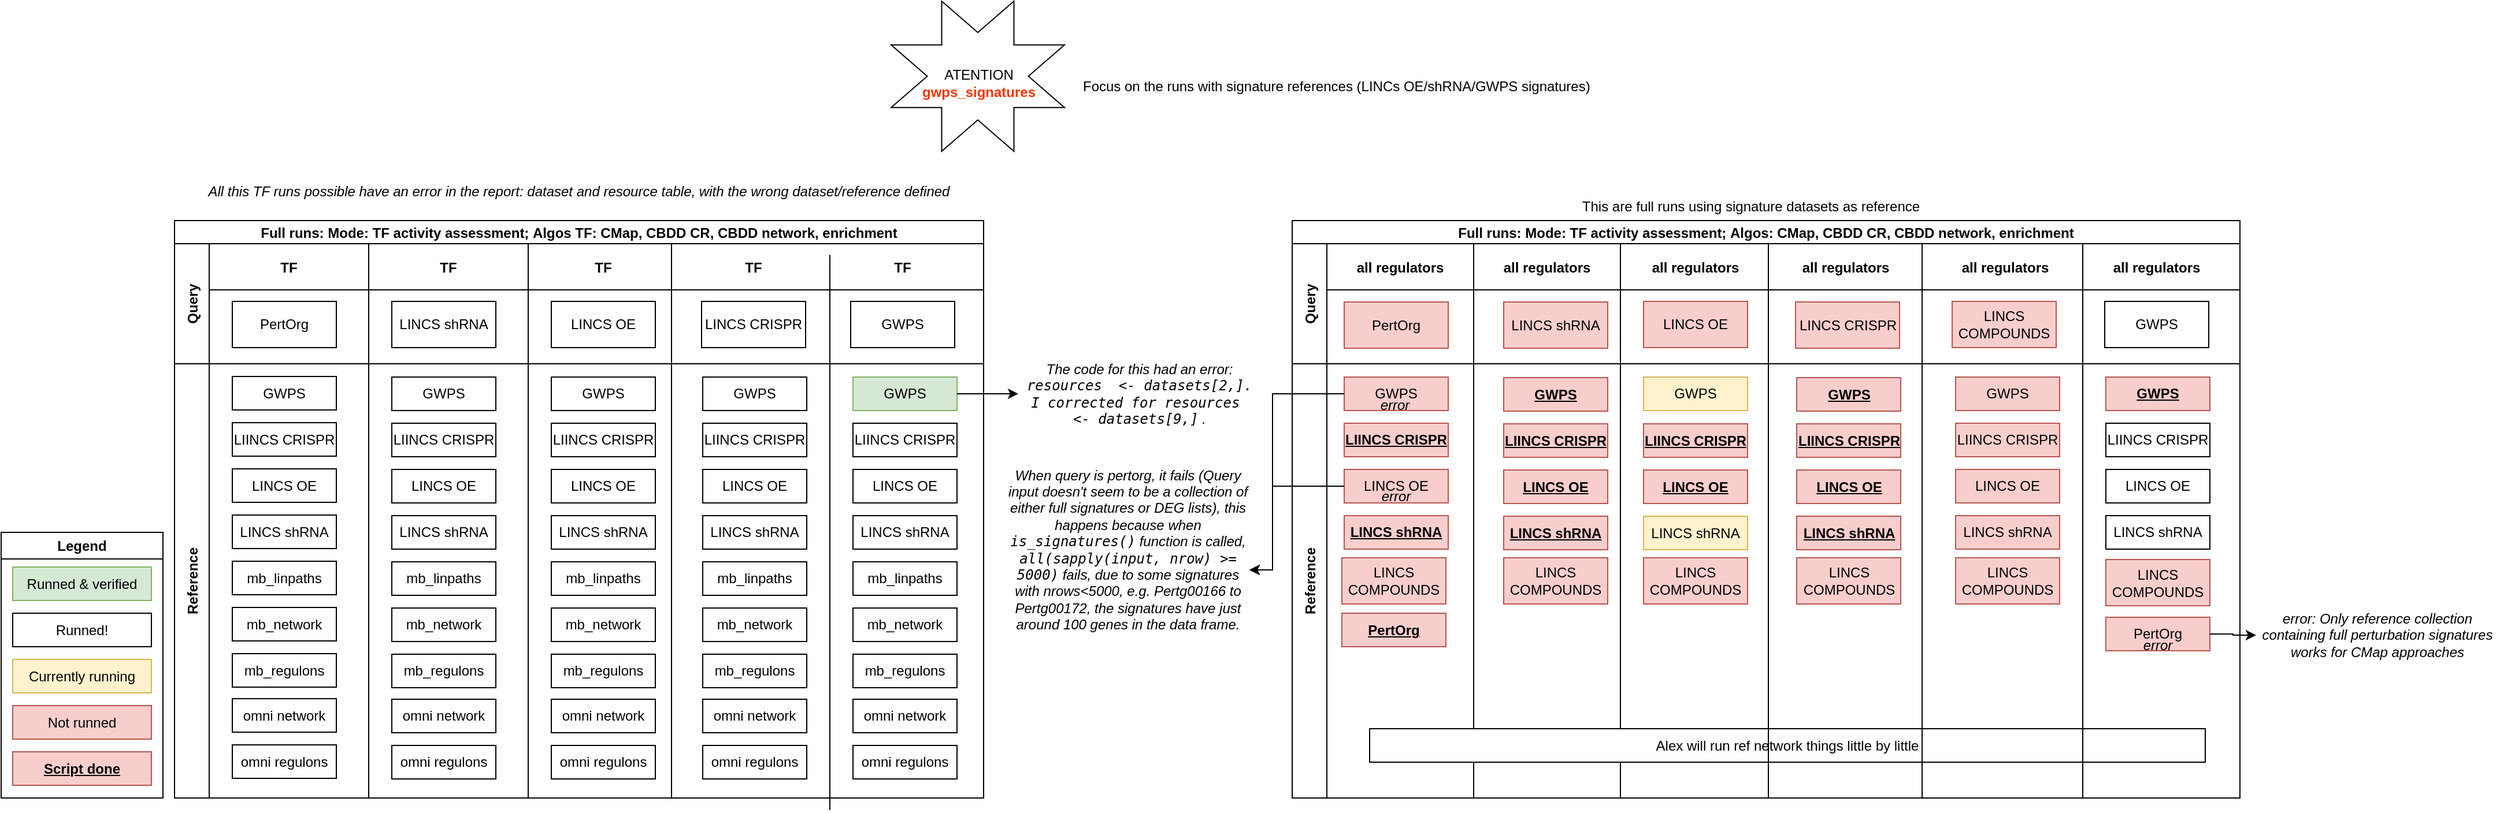 <mxfile version="25.0.3">
  <diagram id="kgpKYQtTHZ0yAKxKKP6v" name="Page-1">
    <mxGraphModel dx="2336" dy="1934" grid="1" gridSize="10" guides="1" tooltips="1" connect="1" arrows="1" fold="1" page="1" pageScale="1" pageWidth="850" pageHeight="1100" math="0" shadow="0">
      <root>
        <mxCell id="0" />
        <mxCell id="1" parent="0" />
        <mxCell id="3nuBFxr9cyL0pnOWT2aG-1" value="Full runs: Mode: TF activity assessment; Algos TF: CMap, CBDD CR, CBDD network, enrichment" style="shape=table;childLayout=tableLayout;startSize=20;collapsible=0;recursiveResize=0;expand=0;fillColor=none;fontStyle=1" parent="1" vertex="1">
          <mxGeometry x="100" y="60" width="700" height="500" as="geometry" />
        </mxCell>
        <mxCell id="3nuBFxr9cyL0pnOWT2aG-3" value="Query" style="shape=tableRow;horizontal=0;swimlaneHead=0;swimlaneBody=0;top=0;left=0;bottom=0;right=0;fillColor=none;points=[[0,0.5],[1,0.5]];portConstraint=eastwest;startSize=30;collapsible=0;recursiveResize=0;expand=0;fontStyle=1;" parent="3nuBFxr9cyL0pnOWT2aG-1" vertex="1">
          <mxGeometry y="20" width="700" height="104" as="geometry" />
        </mxCell>
        <mxCell id="3nuBFxr9cyL0pnOWT2aG-4" value="TF" style="swimlane;swimlaneHead=0;swimlaneBody=0;connectable=0;fillColor=none;startSize=40;collapsible=0;recursiveResize=0;expand=0;fontStyle=1;" parent="3nuBFxr9cyL0pnOWT2aG-3" vertex="1">
          <mxGeometry x="30" width="138" height="104" as="geometry">
            <mxRectangle width="138" height="104" as="alternateBounds" />
          </mxGeometry>
        </mxCell>
        <mxCell id="3nuBFxr9cyL0pnOWT2aG-7" value="PertOrg" style="rounded=0;whiteSpace=wrap;html=1;" parent="3nuBFxr9cyL0pnOWT2aG-4" vertex="1">
          <mxGeometry x="20" y="50" width="90" height="40" as="geometry" />
        </mxCell>
        <mxCell id="3nuBFxr9cyL0pnOWT2aG-8" value="TF" style="swimlane;swimlaneHead=0;swimlaneBody=0;connectable=0;fillColor=none;startSize=40;collapsible=0;recursiveResize=0;expand=0;fontStyle=1;" parent="3nuBFxr9cyL0pnOWT2aG-3" vertex="1">
          <mxGeometry x="168" width="138" height="104" as="geometry">
            <mxRectangle width="138" height="104" as="alternateBounds" />
          </mxGeometry>
        </mxCell>
        <mxCell id="GCNe0r2AlvjnZA9oPG5_-9" value="LINCS shRNA" style="rounded=0;whiteSpace=wrap;html=1;" vertex="1" parent="3nuBFxr9cyL0pnOWT2aG-8">
          <mxGeometry x="20" y="50" width="90" height="40" as="geometry" />
        </mxCell>
        <mxCell id="3nuBFxr9cyL0pnOWT2aG-11" value="" style="swimlane;swimlaneHead=0;swimlaneBody=0;connectable=0;fillColor=none;startSize=40;collapsible=0;recursiveResize=0;expand=0;fontStyle=1;" parent="3nuBFxr9cyL0pnOWT2aG-3" vertex="1">
          <mxGeometry x="306" width="394" height="104" as="geometry">
            <mxRectangle width="394" height="104" as="alternateBounds" />
          </mxGeometry>
        </mxCell>
        <mxCell id="GCNe0r2AlvjnZA9oPG5_-19" value="TF" style="swimlane;swimlaneHead=0;swimlaneBody=0;connectable=0;fillColor=none;startSize=40;collapsible=0;recursiveResize=0;expand=0;fontStyle=1;" vertex="1" parent="3nuBFxr9cyL0pnOWT2aG-11">
          <mxGeometry width="130" height="104" as="geometry">
            <mxRectangle width="130" height="104" as="alternateBounds" />
          </mxGeometry>
        </mxCell>
        <mxCell id="GCNe0r2AlvjnZA9oPG5_-20" value="LINCS OE" style="rounded=0;whiteSpace=wrap;html=1;" vertex="1" parent="GCNe0r2AlvjnZA9oPG5_-19">
          <mxGeometry x="20" y="50" width="90" height="40" as="geometry" />
        </mxCell>
        <mxCell id="GCNe0r2AlvjnZA9oPG5_-41" value="TF" style="swimlane;swimlaneHead=0;swimlaneBody=0;connectable=0;fillColor=none;startSize=40;collapsible=0;recursiveResize=0;expand=0;fontStyle=1;" vertex="1" parent="3nuBFxr9cyL0pnOWT2aG-11">
          <mxGeometry x="130" width="130" height="104" as="geometry">
            <mxRectangle width="130" height="104" as="alternateBounds" />
          </mxGeometry>
        </mxCell>
        <mxCell id="GCNe0r2AlvjnZA9oPG5_-42" value="LINCS CRISPR" style="rounded=0;whiteSpace=wrap;html=1;" vertex="1" parent="GCNe0r2AlvjnZA9oPG5_-41">
          <mxGeometry x="20" y="50" width="90" height="40" as="geometry" />
        </mxCell>
        <mxCell id="GCNe0r2AlvjnZA9oPG5_-43" value="TF" style="swimlane;swimlaneHead=0;swimlaneBody=0;connectable=0;fillColor=none;startSize=40;collapsible=0;recursiveResize=0;expand=0;fontStyle=1;" vertex="1" parent="3nuBFxr9cyL0pnOWT2aG-11">
          <mxGeometry x="259" width="130" height="104" as="geometry">
            <mxRectangle width="130" height="104" as="alternateBounds" />
          </mxGeometry>
        </mxCell>
        <mxCell id="GCNe0r2AlvjnZA9oPG5_-44" value="GWPS" style="rounded=0;whiteSpace=wrap;html=1;" vertex="1" parent="GCNe0r2AlvjnZA9oPG5_-43">
          <mxGeometry x="20" y="50" width="90" height="40" as="geometry" />
        </mxCell>
        <mxCell id="3nuBFxr9cyL0pnOWT2aG-15" value="Reference" style="shape=tableRow;horizontal=0;swimlaneHead=0;swimlaneBody=0;top=0;left=0;bottom=0;right=0;fillColor=none;points=[[0,0.5],[1,0.5]];portConstraint=eastwest;startSize=30;collapsible=0;recursiveResize=0;expand=0;fontStyle=1;" parent="3nuBFxr9cyL0pnOWT2aG-1" vertex="1">
          <mxGeometry y="124" width="700" height="376" as="geometry" />
        </mxCell>
        <mxCell id="3nuBFxr9cyL0pnOWT2aG-16" value="" style="swimlane;swimlaneHead=0;swimlaneBody=0;connectable=0;fillColor=none;startSize=0;collapsible=0;recursiveResize=0;expand=0;fontStyle=1;" parent="3nuBFxr9cyL0pnOWT2aG-15" vertex="1">
          <mxGeometry x="30" width="138" height="376" as="geometry">
            <mxRectangle width="138" height="376" as="alternateBounds" />
          </mxGeometry>
        </mxCell>
        <mxCell id="3nuBFxr9cyL0pnOWT2aG-17" value="GWPS" style="rounded=0;whiteSpace=wrap;html=1;" parent="3nuBFxr9cyL0pnOWT2aG-16" vertex="1">
          <mxGeometry x="20" y="11" width="90" height="29" as="geometry" />
        </mxCell>
        <mxCell id="GCNe0r2AlvjnZA9oPG5_-1" value="LIINCS CRISPR" style="rounded=0;whiteSpace=wrap;html=1;" vertex="1" parent="3nuBFxr9cyL0pnOWT2aG-16">
          <mxGeometry x="20" y="51" width="90" height="29" as="geometry" />
        </mxCell>
        <mxCell id="GCNe0r2AlvjnZA9oPG5_-2" value="LINCS OE" style="rounded=0;whiteSpace=wrap;html=1;" vertex="1" parent="3nuBFxr9cyL0pnOWT2aG-16">
          <mxGeometry x="20" y="91" width="90" height="29" as="geometry" />
        </mxCell>
        <mxCell id="GCNe0r2AlvjnZA9oPG5_-3" value="LINCS shRNA" style="rounded=0;whiteSpace=wrap;html=1;" vertex="1" parent="3nuBFxr9cyL0pnOWT2aG-16">
          <mxGeometry x="20" y="131" width="90" height="29" as="geometry" />
        </mxCell>
        <mxCell id="GCNe0r2AlvjnZA9oPG5_-4" value="mb_linpaths" style="rounded=0;whiteSpace=wrap;html=1;" vertex="1" parent="3nuBFxr9cyL0pnOWT2aG-16">
          <mxGeometry x="20" y="171" width="90" height="29" as="geometry" />
        </mxCell>
        <mxCell id="GCNe0r2AlvjnZA9oPG5_-5" value="mb_network" style="rounded=0;whiteSpace=wrap;html=1;" vertex="1" parent="3nuBFxr9cyL0pnOWT2aG-16">
          <mxGeometry x="20" y="211" width="90" height="29" as="geometry" />
        </mxCell>
        <mxCell id="GCNe0r2AlvjnZA9oPG5_-6" value="mb_regulons" style="rounded=0;whiteSpace=wrap;html=1;" vertex="1" parent="3nuBFxr9cyL0pnOWT2aG-16">
          <mxGeometry x="20" y="251" width="90" height="29" as="geometry" />
        </mxCell>
        <mxCell id="GCNe0r2AlvjnZA9oPG5_-7" value="omni network" style="rounded=0;whiteSpace=wrap;html=1;" vertex="1" parent="3nuBFxr9cyL0pnOWT2aG-16">
          <mxGeometry x="20" y="290" width="90" height="29" as="geometry" />
        </mxCell>
        <mxCell id="GCNe0r2AlvjnZA9oPG5_-8" value="omni regulons" style="rounded=0;whiteSpace=wrap;html=1;" vertex="1" parent="3nuBFxr9cyL0pnOWT2aG-16">
          <mxGeometry x="20" y="330" width="90" height="29" as="geometry" />
        </mxCell>
        <mxCell id="3nuBFxr9cyL0pnOWT2aG-18" value="" style="swimlane;swimlaneHead=0;swimlaneBody=0;connectable=0;fillColor=none;startSize=0;collapsible=0;recursiveResize=0;expand=0;fontStyle=1;" parent="3nuBFxr9cyL0pnOWT2aG-15" vertex="1">
          <mxGeometry x="168" width="138" height="376" as="geometry">
            <mxRectangle width="138" height="376" as="alternateBounds" />
          </mxGeometry>
        </mxCell>
        <mxCell id="GCNe0r2AlvjnZA9oPG5_-10" value="GWPS" style="rounded=0;whiteSpace=wrap;html=1;" vertex="1" parent="3nuBFxr9cyL0pnOWT2aG-18">
          <mxGeometry x="20" y="11.5" width="90" height="29" as="geometry" />
        </mxCell>
        <mxCell id="GCNe0r2AlvjnZA9oPG5_-11" value="LIINCS CRISPR" style="rounded=0;whiteSpace=wrap;html=1;" vertex="1" parent="3nuBFxr9cyL0pnOWT2aG-18">
          <mxGeometry x="20" y="51.5" width="90" height="29" as="geometry" />
        </mxCell>
        <mxCell id="GCNe0r2AlvjnZA9oPG5_-12" value="LINCS OE" style="rounded=0;whiteSpace=wrap;html=1;" vertex="1" parent="3nuBFxr9cyL0pnOWT2aG-18">
          <mxGeometry x="20" y="91.5" width="90" height="29" as="geometry" />
        </mxCell>
        <mxCell id="GCNe0r2AlvjnZA9oPG5_-13" value="LINCS shRNA" style="rounded=0;whiteSpace=wrap;html=1;" vertex="1" parent="3nuBFxr9cyL0pnOWT2aG-18">
          <mxGeometry x="20" y="131.5" width="90" height="29" as="geometry" />
        </mxCell>
        <mxCell id="GCNe0r2AlvjnZA9oPG5_-14" value="mb_linpaths" style="rounded=0;whiteSpace=wrap;html=1;" vertex="1" parent="3nuBFxr9cyL0pnOWT2aG-18">
          <mxGeometry x="20" y="171.5" width="90" height="29" as="geometry" />
        </mxCell>
        <mxCell id="GCNe0r2AlvjnZA9oPG5_-15" value="mb_network" style="rounded=0;whiteSpace=wrap;html=1;" vertex="1" parent="3nuBFxr9cyL0pnOWT2aG-18">
          <mxGeometry x="20" y="211.5" width="90" height="29" as="geometry" />
        </mxCell>
        <mxCell id="GCNe0r2AlvjnZA9oPG5_-16" value="mb_regulons" style="rounded=0;whiteSpace=wrap;html=1;" vertex="1" parent="3nuBFxr9cyL0pnOWT2aG-18">
          <mxGeometry x="20" y="251.5" width="90" height="29" as="geometry" />
        </mxCell>
        <mxCell id="GCNe0r2AlvjnZA9oPG5_-17" value="omni network" style="rounded=0;whiteSpace=wrap;html=1;" vertex="1" parent="3nuBFxr9cyL0pnOWT2aG-18">
          <mxGeometry x="20" y="290.5" width="90" height="29" as="geometry" />
        </mxCell>
        <mxCell id="GCNe0r2AlvjnZA9oPG5_-18" value="omni regulons" style="rounded=0;whiteSpace=wrap;html=1;" vertex="1" parent="3nuBFxr9cyL0pnOWT2aG-18">
          <mxGeometry x="20" y="330.5" width="90" height="29" as="geometry" />
        </mxCell>
        <mxCell id="3nuBFxr9cyL0pnOWT2aG-23" value="" style="swimlane;swimlaneHead=0;swimlaneBody=0;connectable=0;fillColor=none;startSize=0;collapsible=0;recursiveResize=0;expand=0;fontStyle=1;" parent="3nuBFxr9cyL0pnOWT2aG-15" vertex="1">
          <mxGeometry x="306" width="394" height="376" as="geometry">
            <mxRectangle width="394" height="376" as="alternateBounds" />
          </mxGeometry>
        </mxCell>
        <mxCell id="GCNe0r2AlvjnZA9oPG5_-21" value="" style="swimlane;swimlaneHead=0;swimlaneBody=0;connectable=0;fillColor=none;startSize=0;collapsible=0;recursiveResize=0;expand=0;fontStyle=1;" vertex="1" parent="3nuBFxr9cyL0pnOWT2aG-23">
          <mxGeometry width="130" height="376" as="geometry">
            <mxRectangle width="130" height="376" as="alternateBounds" />
          </mxGeometry>
        </mxCell>
        <mxCell id="GCNe0r2AlvjnZA9oPG5_-22" value="GWPS" style="rounded=0;whiteSpace=wrap;html=1;" vertex="1" parent="GCNe0r2AlvjnZA9oPG5_-21">
          <mxGeometry x="20" y="11.5" width="90" height="29" as="geometry" />
        </mxCell>
        <mxCell id="GCNe0r2AlvjnZA9oPG5_-23" value="LIINCS CRISPR" style="rounded=0;whiteSpace=wrap;html=1;" vertex="1" parent="GCNe0r2AlvjnZA9oPG5_-21">
          <mxGeometry x="20" y="51.5" width="90" height="29" as="geometry" />
        </mxCell>
        <mxCell id="GCNe0r2AlvjnZA9oPG5_-24" value="LINCS OE" style="rounded=0;whiteSpace=wrap;html=1;" vertex="1" parent="GCNe0r2AlvjnZA9oPG5_-21">
          <mxGeometry x="20" y="91.5" width="90" height="29" as="geometry" />
        </mxCell>
        <mxCell id="GCNe0r2AlvjnZA9oPG5_-25" value="LINCS shRNA" style="rounded=0;whiteSpace=wrap;html=1;" vertex="1" parent="GCNe0r2AlvjnZA9oPG5_-21">
          <mxGeometry x="20" y="131.5" width="90" height="29" as="geometry" />
        </mxCell>
        <mxCell id="GCNe0r2AlvjnZA9oPG5_-26" value="mb_linpaths" style="rounded=0;whiteSpace=wrap;html=1;" vertex="1" parent="GCNe0r2AlvjnZA9oPG5_-21">
          <mxGeometry x="20" y="171.5" width="90" height="29" as="geometry" />
        </mxCell>
        <mxCell id="GCNe0r2AlvjnZA9oPG5_-27" value="mb_network" style="rounded=0;whiteSpace=wrap;html=1;" vertex="1" parent="GCNe0r2AlvjnZA9oPG5_-21">
          <mxGeometry x="20" y="211.5" width="90" height="29" as="geometry" />
        </mxCell>
        <mxCell id="GCNe0r2AlvjnZA9oPG5_-28" value="mb_regulons" style="rounded=0;whiteSpace=wrap;html=1;" vertex="1" parent="GCNe0r2AlvjnZA9oPG5_-21">
          <mxGeometry x="20" y="251.5" width="90" height="29" as="geometry" />
        </mxCell>
        <mxCell id="GCNe0r2AlvjnZA9oPG5_-29" value="omni network" style="rounded=0;whiteSpace=wrap;html=1;" vertex="1" parent="GCNe0r2AlvjnZA9oPG5_-21">
          <mxGeometry x="20" y="290.5" width="90" height="29" as="geometry" />
        </mxCell>
        <mxCell id="GCNe0r2AlvjnZA9oPG5_-30" value="omni regulons" style="rounded=0;whiteSpace=wrap;html=1;" vertex="1" parent="GCNe0r2AlvjnZA9oPG5_-21">
          <mxGeometry x="20" y="330.5" width="90" height="29" as="geometry" />
        </mxCell>
        <mxCell id="GCNe0r2AlvjnZA9oPG5_-31" value="" style="swimlane;swimlaneHead=0;swimlaneBody=0;connectable=0;fillColor=none;startSize=0;collapsible=0;recursiveResize=0;expand=0;fontStyle=1;" vertex="1" parent="3nuBFxr9cyL0pnOWT2aG-23">
          <mxGeometry x="131" width="130" height="376" as="geometry">
            <mxRectangle width="130" height="376" as="alternateBounds" />
          </mxGeometry>
        </mxCell>
        <mxCell id="GCNe0r2AlvjnZA9oPG5_-32" value="GWPS" style="rounded=0;whiteSpace=wrap;html=1;" vertex="1" parent="GCNe0r2AlvjnZA9oPG5_-31">
          <mxGeometry x="20" y="11.5" width="90" height="29" as="geometry" />
        </mxCell>
        <mxCell id="GCNe0r2AlvjnZA9oPG5_-33" value="LIINCS CRISPR" style="rounded=0;whiteSpace=wrap;html=1;" vertex="1" parent="GCNe0r2AlvjnZA9oPG5_-31">
          <mxGeometry x="20" y="51.5" width="90" height="29" as="geometry" />
        </mxCell>
        <mxCell id="GCNe0r2AlvjnZA9oPG5_-34" value="LINCS OE" style="rounded=0;whiteSpace=wrap;html=1;" vertex="1" parent="GCNe0r2AlvjnZA9oPG5_-31">
          <mxGeometry x="20" y="91.5" width="90" height="29" as="geometry" />
        </mxCell>
        <mxCell id="GCNe0r2AlvjnZA9oPG5_-35" value="LINCS shRNA" style="rounded=0;whiteSpace=wrap;html=1;" vertex="1" parent="GCNe0r2AlvjnZA9oPG5_-31">
          <mxGeometry x="20" y="131.5" width="90" height="29" as="geometry" />
        </mxCell>
        <mxCell id="GCNe0r2AlvjnZA9oPG5_-36" value="mb_linpaths" style="rounded=0;whiteSpace=wrap;html=1;" vertex="1" parent="GCNe0r2AlvjnZA9oPG5_-31">
          <mxGeometry x="20" y="171.5" width="90" height="29" as="geometry" />
        </mxCell>
        <mxCell id="GCNe0r2AlvjnZA9oPG5_-37" value="mb_network" style="rounded=0;whiteSpace=wrap;html=1;" vertex="1" parent="GCNe0r2AlvjnZA9oPG5_-31">
          <mxGeometry x="20" y="211.5" width="90" height="29" as="geometry" />
        </mxCell>
        <mxCell id="GCNe0r2AlvjnZA9oPG5_-38" value="mb_regulons" style="rounded=0;whiteSpace=wrap;html=1;" vertex="1" parent="GCNe0r2AlvjnZA9oPG5_-31">
          <mxGeometry x="20" y="251.5" width="90" height="29" as="geometry" />
        </mxCell>
        <mxCell id="GCNe0r2AlvjnZA9oPG5_-39" value="omni network" style="rounded=0;whiteSpace=wrap;html=1;" vertex="1" parent="GCNe0r2AlvjnZA9oPG5_-31">
          <mxGeometry x="20" y="290.5" width="90" height="29" as="geometry" />
        </mxCell>
        <mxCell id="GCNe0r2AlvjnZA9oPG5_-40" value="omni regulons" style="rounded=0;whiteSpace=wrap;html=1;" vertex="1" parent="GCNe0r2AlvjnZA9oPG5_-31">
          <mxGeometry x="20" y="330.5" width="90" height="29" as="geometry" />
        </mxCell>
        <mxCell id="GCNe0r2AlvjnZA9oPG5_-45" value="" style="swimlane;swimlaneHead=0;swimlaneBody=0;connectable=0;fillColor=none;startSize=0;collapsible=0;recursiveResize=0;expand=0;fontStyle=1;" vertex="1" parent="3nuBFxr9cyL0pnOWT2aG-23">
          <mxGeometry x="261" width="130" height="376" as="geometry">
            <mxRectangle width="130" height="376" as="alternateBounds" />
          </mxGeometry>
        </mxCell>
        <mxCell id="GCNe0r2AlvjnZA9oPG5_-46" value="GWPS" style="rounded=0;whiteSpace=wrap;html=1;fillColor=#d5e8d4;strokeColor=#82b366;" vertex="1" parent="GCNe0r2AlvjnZA9oPG5_-45">
          <mxGeometry x="20" y="11.5" width="90" height="29" as="geometry" />
        </mxCell>
        <mxCell id="GCNe0r2AlvjnZA9oPG5_-47" value="LIINCS CRISPR" style="rounded=0;whiteSpace=wrap;html=1;" vertex="1" parent="GCNe0r2AlvjnZA9oPG5_-45">
          <mxGeometry x="20" y="51.5" width="90" height="29" as="geometry" />
        </mxCell>
        <mxCell id="GCNe0r2AlvjnZA9oPG5_-48" value="LINCS OE" style="rounded=0;whiteSpace=wrap;html=1;" vertex="1" parent="GCNe0r2AlvjnZA9oPG5_-45">
          <mxGeometry x="20" y="91.5" width="90" height="29" as="geometry" />
        </mxCell>
        <mxCell id="GCNe0r2AlvjnZA9oPG5_-49" value="LINCS shRNA" style="rounded=0;whiteSpace=wrap;html=1;" vertex="1" parent="GCNe0r2AlvjnZA9oPG5_-45">
          <mxGeometry x="20" y="131.5" width="90" height="29" as="geometry" />
        </mxCell>
        <mxCell id="GCNe0r2AlvjnZA9oPG5_-50" value="mb_linpaths" style="rounded=0;whiteSpace=wrap;html=1;" vertex="1" parent="GCNe0r2AlvjnZA9oPG5_-45">
          <mxGeometry x="20" y="171.5" width="90" height="29" as="geometry" />
        </mxCell>
        <mxCell id="GCNe0r2AlvjnZA9oPG5_-51" value="mb_network" style="rounded=0;whiteSpace=wrap;html=1;" vertex="1" parent="GCNe0r2AlvjnZA9oPG5_-45">
          <mxGeometry x="20" y="211.5" width="90" height="29" as="geometry" />
        </mxCell>
        <mxCell id="GCNe0r2AlvjnZA9oPG5_-52" value="mb_regulons" style="rounded=0;whiteSpace=wrap;html=1;" vertex="1" parent="GCNe0r2AlvjnZA9oPG5_-45">
          <mxGeometry x="20" y="251.5" width="90" height="29" as="geometry" />
        </mxCell>
        <mxCell id="GCNe0r2AlvjnZA9oPG5_-53" value="omni network" style="rounded=0;whiteSpace=wrap;html=1;" vertex="1" parent="GCNe0r2AlvjnZA9oPG5_-45">
          <mxGeometry x="20" y="290.5" width="90" height="29" as="geometry" />
        </mxCell>
        <mxCell id="GCNe0r2AlvjnZA9oPG5_-54" value="omni regulons" style="rounded=0;whiteSpace=wrap;html=1;" vertex="1" parent="GCNe0r2AlvjnZA9oPG5_-45">
          <mxGeometry x="20" y="330.5" width="90" height="29" as="geometry" />
        </mxCell>
        <mxCell id="GCNe0r2AlvjnZA9oPG5_-56" value="" style="endArrow=none;html=1;rounded=0;" edge="1" parent="GCNe0r2AlvjnZA9oPG5_-45">
          <mxGeometry width="50" height="50" relative="1" as="geometry">
            <mxPoint y="386.351" as="sourcePoint" />
            <mxPoint y="-94.36" as="targetPoint" />
          </mxGeometry>
        </mxCell>
        <mxCell id="GCNe0r2AlvjnZA9oPG5_-55" value="" style="endArrow=none;html=1;rounded=0;" edge="1" parent="1">
          <mxGeometry width="50" height="50" relative="1" as="geometry">
            <mxPoint x="530" y="560.711" as="sourcePoint" />
            <mxPoint x="530" y="80" as="targetPoint" />
          </mxGeometry>
        </mxCell>
        <mxCell id="GCNe0r2AlvjnZA9oPG5_-57" value="Full runs: Mode: TF activity assessment; Algos: CMap, CBDD CR, CBDD network, enrichment" style="shape=table;childLayout=tableLayout;startSize=20;collapsible=0;recursiveResize=0;expand=0;fillColor=none;fontStyle=1" vertex="1" parent="1">
          <mxGeometry x="1067" y="60" width="820" height="500" as="geometry" />
        </mxCell>
        <mxCell id="GCNe0r2AlvjnZA9oPG5_-58" value="Query" style="shape=tableRow;horizontal=0;swimlaneHead=0;swimlaneBody=0;top=0;left=0;bottom=0;right=0;fillColor=none;points=[[0,0.5],[1,0.5]];portConstraint=eastwest;startSize=30;collapsible=0;recursiveResize=0;expand=0;fontStyle=1;" vertex="1" parent="GCNe0r2AlvjnZA9oPG5_-57">
          <mxGeometry y="20" width="820" height="104" as="geometry" />
        </mxCell>
        <mxCell id="GCNe0r2AlvjnZA9oPG5_-59" value="all regulators" style="swimlane;swimlaneHead=0;swimlaneBody=0;connectable=0;fillColor=none;startSize=40;collapsible=0;recursiveResize=0;expand=0;fontStyle=1;" vertex="1" parent="GCNe0r2AlvjnZA9oPG5_-58">
          <mxGeometry x="30" width="127" height="104" as="geometry">
            <mxRectangle width="127" height="104" as="alternateBounds" />
          </mxGeometry>
        </mxCell>
        <mxCell id="GCNe0r2AlvjnZA9oPG5_-61" value="all regulators" style="swimlane;swimlaneHead=0;swimlaneBody=0;connectable=0;fillColor=none;startSize=40;collapsible=0;recursiveResize=0;expand=0;fontStyle=1;" vertex="1" parent="GCNe0r2AlvjnZA9oPG5_-58">
          <mxGeometry x="157" width="127" height="104" as="geometry">
            <mxRectangle width="127" height="104" as="alternateBounds" />
          </mxGeometry>
        </mxCell>
        <mxCell id="GCNe0r2AlvjnZA9oPG5_-63" value="" style="swimlane;swimlaneHead=0;swimlaneBody=0;connectable=0;fillColor=none;startSize=40;collapsible=0;recursiveResize=0;expand=0;fontStyle=1;" vertex="1" parent="GCNe0r2AlvjnZA9oPG5_-58">
          <mxGeometry x="284" width="536" height="104" as="geometry">
            <mxRectangle width="536" height="104" as="alternateBounds" />
          </mxGeometry>
        </mxCell>
        <mxCell id="GCNe0r2AlvjnZA9oPG5_-68" value="all regulators" style="swimlane;swimlaneHead=0;swimlaneBody=0;connectable=0;fillColor=none;startSize=40;collapsible=0;recursiveResize=0;expand=0;fontStyle=1;" vertex="1" parent="GCNe0r2AlvjnZA9oPG5_-63">
          <mxGeometry x="399" width="130" height="104" as="geometry">
            <mxRectangle width="130" height="104" as="alternateBounds" />
          </mxGeometry>
        </mxCell>
        <mxCell id="GCNe0r2AlvjnZA9oPG5_-69" value="GWPS" style="rounded=0;whiteSpace=wrap;html=1;" vertex="1" parent="GCNe0r2AlvjnZA9oPG5_-68">
          <mxGeometry x="20" y="50" width="90" height="40" as="geometry" />
        </mxCell>
        <mxCell id="GCNe0r2AlvjnZA9oPG5_-232" value="all regulators" style="swimlane;swimlaneHead=0;swimlaneBody=0;connectable=0;fillColor=none;startSize=40;collapsible=0;recursiveResize=0;expand=0;fontStyle=1;" vertex="1" parent="GCNe0r2AlvjnZA9oPG5_-63">
          <mxGeometry width="130" height="104" as="geometry">
            <mxRectangle width="138" height="104" as="alternateBounds" />
          </mxGeometry>
        </mxCell>
        <mxCell id="GCNe0r2AlvjnZA9oPG5_-189" value="LINCS OE" style="rounded=0;whiteSpace=wrap;html=1;fillColor=#f8cecc;strokeColor=#b85450;" vertex="1" parent="GCNe0r2AlvjnZA9oPG5_-232">
          <mxGeometry x="20" y="50" width="90" height="40" as="geometry" />
        </mxCell>
        <mxCell id="GCNe0r2AlvjnZA9oPG5_-241" value="all regulators" style="swimlane;swimlaneHead=0;swimlaneBody=0;connectable=0;fillColor=none;startSize=40;collapsible=0;recursiveResize=0;expand=0;fontStyle=1;" vertex="1" parent="GCNe0r2AlvjnZA9oPG5_-63">
          <mxGeometry x="130" width="130" height="104" as="geometry">
            <mxRectangle width="130" height="104" as="alternateBounds" />
          </mxGeometry>
        </mxCell>
        <mxCell id="GCNe0r2AlvjnZA9oPG5_-244" value="all regulators" style="swimlane;swimlaneHead=0;swimlaneBody=0;connectable=0;fillColor=none;startSize=40;collapsible=0;recursiveResize=0;expand=0;fontStyle=1;" vertex="1" parent="GCNe0r2AlvjnZA9oPG5_-63">
          <mxGeometry x="268" width="130" height="104" as="geometry">
            <mxRectangle width="130" height="104" as="alternateBounds" />
          </mxGeometry>
        </mxCell>
        <mxCell id="GCNe0r2AlvjnZA9oPG5_-245" value="LINCS COMPOUNDS" style="rounded=0;whiteSpace=wrap;html=1;fillColor=#f8cecc;strokeColor=#b85450;" vertex="1" parent="GCNe0r2AlvjnZA9oPG5_-244">
          <mxGeometry x="19" y="50" width="90" height="40" as="geometry" />
        </mxCell>
        <mxCell id="GCNe0r2AlvjnZA9oPG5_-71" value="Reference" style="shape=tableRow;horizontal=0;swimlaneHead=0;swimlaneBody=0;top=0;left=0;bottom=0;right=0;fillColor=none;points=[[0,0.5],[1,0.5]];portConstraint=eastwest;startSize=30;collapsible=0;recursiveResize=0;expand=0;fontStyle=1;" vertex="1" parent="GCNe0r2AlvjnZA9oPG5_-57">
          <mxGeometry y="124" width="820" height="376" as="geometry" />
        </mxCell>
        <mxCell id="GCNe0r2AlvjnZA9oPG5_-72" value="" style="swimlane;swimlaneHead=0;swimlaneBody=0;connectable=0;fillColor=none;startSize=0;collapsible=0;recursiveResize=0;expand=0;fontStyle=1;" vertex="1" parent="GCNe0r2AlvjnZA9oPG5_-71">
          <mxGeometry x="30" width="127" height="376" as="geometry">
            <mxRectangle width="127" height="376" as="alternateBounds" />
          </mxGeometry>
        </mxCell>
        <mxCell id="GCNe0r2AlvjnZA9oPG5_-235" value="PertOrg" style="rounded=0;whiteSpace=wrap;html=1;fillColor=#f8cecc;strokeColor=#b85450;fontStyle=5" vertex="1" parent="GCNe0r2AlvjnZA9oPG5_-72">
          <mxGeometry x="13" y="216" width="90" height="29" as="geometry" />
        </mxCell>
        <mxCell id="GCNe0r2AlvjnZA9oPG5_-256" value="LINCS COMPOUNDS" style="rounded=0;whiteSpace=wrap;html=1;fillColor=#f8cecc;strokeColor=#b85450;" vertex="1" parent="GCNe0r2AlvjnZA9oPG5_-72">
          <mxGeometry x="13" y="168" width="90" height="40" as="geometry" />
        </mxCell>
        <mxCell id="GCNe0r2AlvjnZA9oPG5_-257" value="&lt;span style=&quot;text-align: left;&quot;&gt;Alex will run ref network things little by little&lt;/span&gt;" style="rounded=0;whiteSpace=wrap;html=1;" vertex="1" parent="GCNe0r2AlvjnZA9oPG5_-72">
          <mxGeometry x="37" y="316" width="723" height="29" as="geometry" />
        </mxCell>
        <mxCell id="GCNe0r2AlvjnZA9oPG5_-82" value="" style="swimlane;swimlaneHead=0;swimlaneBody=0;connectable=0;fillColor=none;startSize=0;collapsible=0;recursiveResize=0;expand=0;fontStyle=1;" vertex="1" parent="GCNe0r2AlvjnZA9oPG5_-71">
          <mxGeometry x="157" width="127" height="376" as="geometry">
            <mxRectangle width="127" height="376" as="alternateBounds" />
          </mxGeometry>
        </mxCell>
        <mxCell id="GCNe0r2AlvjnZA9oPG5_-201" value="PertOrg" style="rounded=0;whiteSpace=wrap;html=1;fillColor=#f8cecc;strokeColor=#b85450;" vertex="1" parent="GCNe0r2AlvjnZA9oPG5_-82">
          <mxGeometry x="-112" y="-53.5" width="90" height="40" as="geometry" />
        </mxCell>
        <mxCell id="GCNe0r2AlvjnZA9oPG5_-202" value="LINCS shRNA" style="rounded=0;whiteSpace=wrap;html=1;fillColor=#f8cecc;strokeColor=#b85450;" vertex="1" parent="GCNe0r2AlvjnZA9oPG5_-82">
          <mxGeometry x="26" y="-53.5" width="90" height="40" as="geometry" />
        </mxCell>
        <mxCell id="GCNe0r2AlvjnZA9oPG5_-203" value="GWPS" style="rounded=0;whiteSpace=wrap;html=1;fillColor=#f8cecc;strokeColor=#b85450;" vertex="1" parent="GCNe0r2AlvjnZA9oPG5_-82">
          <mxGeometry x="-112" y="11.5" width="90" height="29" as="geometry" />
        </mxCell>
        <mxCell id="GCNe0r2AlvjnZA9oPG5_-204" value="LIINCS CRISPR" style="rounded=0;whiteSpace=wrap;html=1;fillColor=#f8cecc;strokeColor=#b85450;fontStyle=5" vertex="1" parent="GCNe0r2AlvjnZA9oPG5_-82">
          <mxGeometry x="-112" y="51.5" width="90" height="29" as="geometry" />
        </mxCell>
        <mxCell id="GCNe0r2AlvjnZA9oPG5_-205" value="LINCS OE" style="rounded=0;whiteSpace=wrap;html=1;fillColor=#f8cecc;strokeColor=#b85450;" vertex="1" parent="GCNe0r2AlvjnZA9oPG5_-82">
          <mxGeometry x="-112" y="91.5" width="90" height="29" as="geometry" />
        </mxCell>
        <mxCell id="GCNe0r2AlvjnZA9oPG5_-206" value="LINCS shRNA" style="rounded=0;whiteSpace=wrap;html=1;fillColor=#f8cecc;strokeColor=#b85450;fontStyle=5" vertex="1" parent="GCNe0r2AlvjnZA9oPG5_-82">
          <mxGeometry x="-112" y="131.5" width="90" height="29" as="geometry" />
        </mxCell>
        <mxCell id="GCNe0r2AlvjnZA9oPG5_-207" value="GWPS" style="rounded=0;whiteSpace=wrap;html=1;fillColor=#f8cecc;strokeColor=#b85450;fontStyle=5" vertex="1" parent="GCNe0r2AlvjnZA9oPG5_-82">
          <mxGeometry x="26" y="12" width="90" height="29" as="geometry" />
        </mxCell>
        <mxCell id="GCNe0r2AlvjnZA9oPG5_-208" value="LIINCS CRISPR" style="rounded=0;whiteSpace=wrap;html=1;fillColor=#f8cecc;strokeColor=#b85450;fontStyle=5" vertex="1" parent="GCNe0r2AlvjnZA9oPG5_-82">
          <mxGeometry x="26" y="52" width="90" height="29" as="geometry" />
        </mxCell>
        <mxCell id="GCNe0r2AlvjnZA9oPG5_-209" value="LINCS OE" style="rounded=0;whiteSpace=wrap;html=1;fillColor=#f8cecc;strokeColor=#b85450;fontStyle=5" vertex="1" parent="GCNe0r2AlvjnZA9oPG5_-82">
          <mxGeometry x="26" y="92" width="90" height="29" as="geometry" />
        </mxCell>
        <mxCell id="GCNe0r2AlvjnZA9oPG5_-210" value="LINCS shRNA" style="rounded=0;whiteSpace=wrap;html=1;fillColor=#f8cecc;strokeColor=#b85450;fontStyle=5" vertex="1" parent="GCNe0r2AlvjnZA9oPG5_-82">
          <mxGeometry x="26" y="132" width="90" height="29" as="geometry" />
        </mxCell>
        <mxCell id="GCNe0r2AlvjnZA9oPG5_-211" value="error" style="text;html=1;align=center;verticalAlign=middle;whiteSpace=wrap;rounded=0;fontStyle=2" vertex="1" parent="GCNe0r2AlvjnZA9oPG5_-82">
          <mxGeometry x="-97" y="99.5" width="60" height="30" as="geometry" />
        </mxCell>
        <mxCell id="GCNe0r2AlvjnZA9oPG5_-255" value="LINCS COMPOUNDS" style="rounded=0;whiteSpace=wrap;html=1;fillColor=#f8cecc;strokeColor=#b85450;" vertex="1" parent="GCNe0r2AlvjnZA9oPG5_-82">
          <mxGeometry x="26" y="168" width="90" height="40" as="geometry" />
        </mxCell>
        <mxCell id="GCNe0r2AlvjnZA9oPG5_-92" value="" style="swimlane;swimlaneHead=0;swimlaneBody=0;connectable=0;fillColor=none;startSize=0;collapsible=0;recursiveResize=0;expand=0;fontStyle=1;" vertex="1" parent="GCNe0r2AlvjnZA9oPG5_-71">
          <mxGeometry x="284" width="536" height="376" as="geometry">
            <mxRectangle width="536" height="376" as="alternateBounds" />
          </mxGeometry>
        </mxCell>
        <mxCell id="GCNe0r2AlvjnZA9oPG5_-113" value="" style="swimlane;swimlaneHead=0;swimlaneBody=0;connectable=0;fillColor=none;startSize=0;collapsible=0;recursiveResize=0;expand=0;fontStyle=1;" vertex="1" parent="GCNe0r2AlvjnZA9oPG5_-92">
          <mxGeometry x="400" width="130" height="376" as="geometry">
            <mxRectangle width="130" height="376" as="alternateBounds" />
          </mxGeometry>
        </mxCell>
        <mxCell id="GCNe0r2AlvjnZA9oPG5_-114" value="GWPS" style="rounded=0;whiteSpace=wrap;html=1;fillColor=#f8cecc;strokeColor=#b85450;fontStyle=5" vertex="1" parent="GCNe0r2AlvjnZA9oPG5_-113">
          <mxGeometry x="20" y="11.5" width="90" height="29" as="geometry" />
        </mxCell>
        <mxCell id="GCNe0r2AlvjnZA9oPG5_-115" value="LIINCS CRISPR" style="rounded=0;whiteSpace=wrap;html=1;" vertex="1" parent="GCNe0r2AlvjnZA9oPG5_-113">
          <mxGeometry x="20" y="51.5" width="90" height="29" as="geometry" />
        </mxCell>
        <mxCell id="GCNe0r2AlvjnZA9oPG5_-116" value="LINCS OE" style="rounded=0;whiteSpace=wrap;html=1;" vertex="1" parent="GCNe0r2AlvjnZA9oPG5_-113">
          <mxGeometry x="20" y="91.5" width="90" height="29" as="geometry" />
        </mxCell>
        <mxCell id="GCNe0r2AlvjnZA9oPG5_-117" value="LINCS shRNA" style="rounded=0;whiteSpace=wrap;html=1;" vertex="1" parent="GCNe0r2AlvjnZA9oPG5_-113">
          <mxGeometry x="20" y="131.5" width="90" height="29" as="geometry" />
        </mxCell>
        <mxCell id="GCNe0r2AlvjnZA9oPG5_-118" value="PertOrg" style="rounded=0;whiteSpace=wrap;html=1;fillColor=#f8cecc;strokeColor=#b85450;" vertex="1" parent="GCNe0r2AlvjnZA9oPG5_-113">
          <mxGeometry x="20" y="219.5" width="90" height="29" as="geometry" />
        </mxCell>
        <mxCell id="GCNe0r2AlvjnZA9oPG5_-214" value="error" style="text;html=1;align=center;verticalAlign=middle;whiteSpace=wrap;rounded=0;fontStyle=2" vertex="1" parent="GCNe0r2AlvjnZA9oPG5_-113">
          <mxGeometry x="35" y="228.5" width="60" height="30" as="geometry" />
        </mxCell>
        <mxCell id="GCNe0r2AlvjnZA9oPG5_-253" value="LINCS COMPOUNDS" style="rounded=0;whiteSpace=wrap;html=1;fillColor=#f8cecc;strokeColor=#b85450;" vertex="1" parent="GCNe0r2AlvjnZA9oPG5_-113">
          <mxGeometry x="20" y="169.5" width="90" height="40" as="geometry" />
        </mxCell>
        <mxCell id="GCNe0r2AlvjnZA9oPG5_-190" value="GWPS" style="rounded=0;whiteSpace=wrap;html=1;fillColor=#fff2cc;strokeColor=#d6b656;" vertex="1" parent="GCNe0r2AlvjnZA9oPG5_-92">
          <mxGeometry x="20" y="11.5" width="90" height="29" as="geometry" />
        </mxCell>
        <mxCell id="GCNe0r2AlvjnZA9oPG5_-191" value="LINCS shRNA" style="rounded=0;whiteSpace=wrap;html=1;fillColor=#fff2cc;strokeColor=#d6b656;" vertex="1" parent="GCNe0r2AlvjnZA9oPG5_-92">
          <mxGeometry x="20" y="132" width="90" height="29" as="geometry" />
        </mxCell>
        <mxCell id="GCNe0r2AlvjnZA9oPG5_-192" value="LIINCS CRISPR" style="rounded=0;whiteSpace=wrap;html=1;fillColor=#f8cecc;strokeColor=#b85450;fontStyle=5" vertex="1" parent="GCNe0r2AlvjnZA9oPG5_-92">
          <mxGeometry x="20" y="52" width="90" height="29" as="geometry" />
        </mxCell>
        <mxCell id="GCNe0r2AlvjnZA9oPG5_-193" value="&lt;b&gt;&lt;u&gt;LINCS OE&lt;/u&gt;&lt;/b&gt;" style="rounded=0;whiteSpace=wrap;html=1;fillColor=#f8cecc;strokeColor=#b85450;" vertex="1" parent="GCNe0r2AlvjnZA9oPG5_-92">
          <mxGeometry x="20" y="92" width="90" height="29" as="geometry" />
        </mxCell>
        <mxCell id="GCNe0r2AlvjnZA9oPG5_-194" value="LINCS CRISPR" style="rounded=0;whiteSpace=wrap;html=1;fillColor=#f8cecc;strokeColor=#b85450;" vertex="1" parent="GCNe0r2AlvjnZA9oPG5_-92">
          <mxGeometry x="151.5" y="-53.5" width="90" height="40" as="geometry" />
        </mxCell>
        <mxCell id="GCNe0r2AlvjnZA9oPG5_-195" value="GWPS" style="rounded=0;whiteSpace=wrap;html=1;fillColor=#f8cecc;strokeColor=#b85450;fontStyle=5" vertex="1" parent="GCNe0r2AlvjnZA9oPG5_-92">
          <mxGeometry x="152.5" y="12" width="90" height="29" as="geometry" />
        </mxCell>
        <mxCell id="GCNe0r2AlvjnZA9oPG5_-196" value="LIINCS CRISPR" style="rounded=0;whiteSpace=wrap;html=1;fillColor=#f8cecc;strokeColor=#b85450;fontStyle=5" vertex="1" parent="GCNe0r2AlvjnZA9oPG5_-92">
          <mxGeometry x="152.5" y="52" width="90" height="29" as="geometry" />
        </mxCell>
        <mxCell id="GCNe0r2AlvjnZA9oPG5_-197" value="LINCS OE" style="rounded=0;whiteSpace=wrap;html=1;fillColor=#f8cecc;strokeColor=#b85450;fontStyle=5" vertex="1" parent="GCNe0r2AlvjnZA9oPG5_-92">
          <mxGeometry x="152.5" y="92" width="90" height="29" as="geometry" />
        </mxCell>
        <mxCell id="GCNe0r2AlvjnZA9oPG5_-198" value="LINCS shRNA" style="rounded=0;whiteSpace=wrap;html=1;fillColor=#f8cecc;strokeColor=#b85450;fontStyle=5" vertex="1" parent="GCNe0r2AlvjnZA9oPG5_-92">
          <mxGeometry x="152.5" y="132" width="90" height="29" as="geometry" />
        </mxCell>
        <mxCell id="GCNe0r2AlvjnZA9oPG5_-200" value="" style="endArrow=none;html=1;rounded=0;" edge="1" parent="GCNe0r2AlvjnZA9oPG5_-92">
          <mxGeometry width="50" height="50" relative="1" as="geometry">
            <mxPoint x="128" y="376.001" as="sourcePoint" />
            <mxPoint x="128" y="-104.71" as="targetPoint" />
          </mxGeometry>
        </mxCell>
        <mxCell id="GCNe0r2AlvjnZA9oPG5_-199" value="" style="endArrow=none;html=1;rounded=0;" edge="1" parent="GCNe0r2AlvjnZA9oPG5_-92">
          <mxGeometry width="50" height="50" relative="1" as="geometry">
            <mxPoint x="261" y="376.001" as="sourcePoint" />
            <mxPoint x="261" y="-104.71" as="targetPoint" />
          </mxGeometry>
        </mxCell>
        <mxCell id="GCNe0r2AlvjnZA9oPG5_-243" value="" style="endArrow=none;html=1;rounded=0;" edge="1" parent="GCNe0r2AlvjnZA9oPG5_-92">
          <mxGeometry width="50" height="50" relative="1" as="geometry">
            <mxPoint x="400" y="376.001" as="sourcePoint" />
            <mxPoint x="400" y="-104.71" as="targetPoint" />
          </mxGeometry>
        </mxCell>
        <mxCell id="GCNe0r2AlvjnZA9oPG5_-246" value="GWPS" style="rounded=0;whiteSpace=wrap;html=1;fillColor=#f8cecc;strokeColor=#b85450;fontStyle=0" vertex="1" parent="GCNe0r2AlvjnZA9oPG5_-92">
          <mxGeometry x="290" y="11.5" width="90" height="29" as="geometry" />
        </mxCell>
        <mxCell id="GCNe0r2AlvjnZA9oPG5_-247" value="LIINCS CRISPR" style="rounded=0;whiteSpace=wrap;html=1;fillColor=#f8cecc;strokeColor=#b85450;fontStyle=0" vertex="1" parent="GCNe0r2AlvjnZA9oPG5_-92">
          <mxGeometry x="290" y="51.5" width="90" height="29" as="geometry" />
        </mxCell>
        <mxCell id="GCNe0r2AlvjnZA9oPG5_-248" value="LINCS OE" style="rounded=0;whiteSpace=wrap;html=1;fillColor=#f8cecc;strokeColor=#b85450;fontStyle=0" vertex="1" parent="GCNe0r2AlvjnZA9oPG5_-92">
          <mxGeometry x="290" y="91.5" width="90" height="29" as="geometry" />
        </mxCell>
        <mxCell id="GCNe0r2AlvjnZA9oPG5_-249" value="LINCS shRNA" style="rounded=0;whiteSpace=wrap;html=1;fillColor=#f8cecc;strokeColor=#b85450;fontStyle=0" vertex="1" parent="GCNe0r2AlvjnZA9oPG5_-92">
          <mxGeometry x="290" y="131.5" width="90" height="29" as="geometry" />
        </mxCell>
        <mxCell id="GCNe0r2AlvjnZA9oPG5_-251" value="LINCS COMPOUNDS" style="rounded=0;whiteSpace=wrap;html=1;fillColor=#f8cecc;strokeColor=#b85450;" vertex="1" parent="GCNe0r2AlvjnZA9oPG5_-92">
          <mxGeometry x="290" y="168" width="90" height="40" as="geometry" />
        </mxCell>
        <mxCell id="GCNe0r2AlvjnZA9oPG5_-252" value="LINCS COMPOUNDS" style="rounded=0;whiteSpace=wrap;html=1;fillColor=#f8cecc;strokeColor=#b85450;" vertex="1" parent="GCNe0r2AlvjnZA9oPG5_-92">
          <mxGeometry x="152.5" y="168" width="90" height="40" as="geometry" />
        </mxCell>
        <mxCell id="GCNe0r2AlvjnZA9oPG5_-254" value="LINCS COMPOUNDS" style="rounded=0;whiteSpace=wrap;html=1;fillColor=#f8cecc;strokeColor=#b85450;" vertex="1" parent="GCNe0r2AlvjnZA9oPG5_-92">
          <mxGeometry x="20" y="168" width="90" height="40" as="geometry" />
        </mxCell>
        <mxCell id="GCNe0r2AlvjnZA9oPG5_-213" value="error" style="text;html=1;align=center;verticalAlign=middle;whiteSpace=wrap;rounded=0;fontStyle=2" vertex="1" parent="1">
          <mxGeometry x="1126" y="204.5" width="60" height="30" as="geometry" />
        </mxCell>
        <mxCell id="GCNe0r2AlvjnZA9oPG5_-219" value="Legend" style="swimlane;whiteSpace=wrap;html=1;" vertex="1" parent="1">
          <mxGeometry x="-50" y="330" width="140" height="230" as="geometry" />
        </mxCell>
        <mxCell id="GCNe0r2AlvjnZA9oPG5_-215" value="Currently running" style="rounded=0;whiteSpace=wrap;html=1;fillColor=#fff2cc;strokeColor=#d6b656;" vertex="1" parent="GCNe0r2AlvjnZA9oPG5_-219">
          <mxGeometry x="10" y="110" width="120" height="29" as="geometry" />
        </mxCell>
        <mxCell id="GCNe0r2AlvjnZA9oPG5_-216" value="Not runned" style="rounded=0;whiteSpace=wrap;html=1;fillColor=#f8cecc;strokeColor=#b85450;" vertex="1" parent="GCNe0r2AlvjnZA9oPG5_-219">
          <mxGeometry x="10" y="150" width="120" height="29" as="geometry" />
        </mxCell>
        <mxCell id="GCNe0r2AlvjnZA9oPG5_-217" value="Script done" style="rounded=0;whiteSpace=wrap;html=1;fillColor=#f8cecc;strokeColor=#b85450;fontStyle=5" vertex="1" parent="GCNe0r2AlvjnZA9oPG5_-219">
          <mxGeometry x="10" y="190" width="120" height="29" as="geometry" />
        </mxCell>
        <mxCell id="GCNe0r2AlvjnZA9oPG5_-218" value="Runned!" style="rounded=0;whiteSpace=wrap;html=1;" vertex="1" parent="GCNe0r2AlvjnZA9oPG5_-219">
          <mxGeometry x="10" y="70" width="120" height="29" as="geometry" />
        </mxCell>
        <mxCell id="GCNe0r2AlvjnZA9oPG5_-223" value="Runned &amp;amp; verified" style="rounded=0;whiteSpace=wrap;html=1;fillColor=#d5e8d4;strokeColor=#82b366;" vertex="1" parent="GCNe0r2AlvjnZA9oPG5_-219">
          <mxGeometry x="10" y="30" width="120" height="29" as="geometry" />
        </mxCell>
        <mxCell id="GCNe0r2AlvjnZA9oPG5_-222" value="The code for this had an error:&lt;div&gt;&lt;code spellcheck=&quot;false&quot; class=&quot;skipProofing&quot;&gt;resources&amp;nbsp; &amp;lt;- datasets[2,]. I corrected for&amp;nbsp;&lt;/code&gt;&lt;code style=&quot;background-color: initial;&quot; spellcheck=&quot;false&quot; class=&quot;skipProofing&quot;&gt;resources&amp;nbsp; &amp;lt;- datasets[9,]&lt;/code&gt;&lt;span style=&quot;background-color: initial;&quot;&gt; .&lt;/span&gt;&lt;/div&gt;" style="text;html=1;align=center;verticalAlign=middle;whiteSpace=wrap;rounded=0;fontStyle=2" vertex="1" parent="1">
          <mxGeometry x="830" y="175" width="210" height="70" as="geometry" />
        </mxCell>
        <mxCell id="GCNe0r2AlvjnZA9oPG5_-221" style="edgeStyle=orthogonalEdgeStyle;rounded=0;orthogonalLoop=1;jettySize=auto;html=1;" edge="1" parent="1" source="GCNe0r2AlvjnZA9oPG5_-46" target="GCNe0r2AlvjnZA9oPG5_-222">
          <mxGeometry relative="1" as="geometry">
            <mxPoint x="840" y="210" as="targetPoint" />
          </mxGeometry>
        </mxCell>
        <mxCell id="GCNe0r2AlvjnZA9oPG5_-225" value="&lt;span data-teams=&quot;true&quot;&gt;&lt;i&gt;When query is pertorg&lt;/i&gt;, it fails (&lt;i&gt;Query input doesn&#39;t seem to be a collection of either full signatures or DEG lists&lt;/i&gt;), this happens because when &lt;code&gt;is_signatures()&lt;/code&gt; function is called, &lt;code&gt;all(sapply(input, nrow) &amp;gt;= 5000)&lt;/code&gt;&amp;nbsp;fails, due to some signatures with nrows&amp;lt;5000, e.g.&amp;nbsp;&lt;i&gt;Pertg00166 &lt;/i&gt;to &lt;i&gt;Pertg00172&lt;/i&gt;, the signatures have just around 100 genes in the data frame.&lt;/span&gt;" style="text;html=1;align=center;verticalAlign=middle;whiteSpace=wrap;rounded=0;fontStyle=2" vertex="1" parent="1">
          <mxGeometry x="820" y="310" width="210" height="70" as="geometry" />
        </mxCell>
        <mxCell id="GCNe0r2AlvjnZA9oPG5_-224" style="edgeStyle=orthogonalEdgeStyle;rounded=0;orthogonalLoop=1;jettySize=auto;html=1;exitX=0;exitY=0.5;exitDx=0;exitDy=0;entryX=1;entryY=0.75;entryDx=0;entryDy=0;" edge="1" parent="1" source="GCNe0r2AlvjnZA9oPG5_-203" target="GCNe0r2AlvjnZA9oPG5_-225">
          <mxGeometry relative="1" as="geometry">
            <mxPoint x="1161.0" y="40" as="targetPoint" />
            <Array as="points">
              <mxPoint x="1050" y="210" />
              <mxPoint x="1050" y="363" />
            </Array>
          </mxGeometry>
        </mxCell>
        <mxCell id="GCNe0r2AlvjnZA9oPG5_-226" style="edgeStyle=orthogonalEdgeStyle;rounded=0;orthogonalLoop=1;jettySize=auto;html=1;exitX=0;exitY=0.5;exitDx=0;exitDy=0;entryX=1;entryY=0.75;entryDx=0;entryDy=0;" edge="1" parent="1" source="GCNe0r2AlvjnZA9oPG5_-205" target="GCNe0r2AlvjnZA9oPG5_-225">
          <mxGeometry relative="1" as="geometry">
            <mxPoint x="1040" y="360" as="targetPoint" />
            <mxPoint x="1126" y="220" as="sourcePoint" />
            <Array as="points">
              <mxPoint x="1050" y="290" />
              <mxPoint x="1050" y="363" />
            </Array>
          </mxGeometry>
        </mxCell>
        <mxCell id="GCNe0r2AlvjnZA9oPG5_-227" value="All this TF runs possible have an error in the report: dataset and resource table, with the wrong dataset/reference defined" style="text;html=1;align=center;verticalAlign=middle;whiteSpace=wrap;rounded=0;fontStyle=2" vertex="1" parent="1">
          <mxGeometry x="80" width="740" height="70" as="geometry" />
        </mxCell>
        <mxCell id="GCNe0r2AlvjnZA9oPG5_-240" value="&lt;span data-teams=&quot;true&quot;&gt;Focus on the runs with signature references (LINCs OE/shRNA/GWPS signatures)&lt;br&gt;&lt;/span&gt;" style="text;whiteSpace=wrap;html=1;" vertex="1" parent="1">
          <mxGeometry x="884" y="-70" width="460" height="29" as="geometry" />
        </mxCell>
        <mxCell id="GCNe0r2AlvjnZA9oPG5_-259" value="&lt;span style=&quot;text-align: left;&quot;&gt;error: Only reference collection containing full perturbation signatures works for CMap approaches&lt;/span&gt;" style="text;html=1;align=center;verticalAlign=middle;whiteSpace=wrap;rounded=0;fontStyle=2" vertex="1" parent="1">
          <mxGeometry x="1901" y="384" width="210" height="70" as="geometry" />
        </mxCell>
        <mxCell id="GCNe0r2AlvjnZA9oPG5_-260" style="edgeStyle=orthogonalEdgeStyle;rounded=0;orthogonalLoop=1;jettySize=auto;html=1;entryX=0;entryY=0.5;entryDx=0;entryDy=0;" edge="1" parent="1" source="GCNe0r2AlvjnZA9oPG5_-118" target="GCNe0r2AlvjnZA9oPG5_-259">
          <mxGeometry relative="1" as="geometry" />
        </mxCell>
        <mxCell id="GCNe0r2AlvjnZA9oPG5_-261" value="&lt;span style=&quot;text-align: left;&quot;&gt;This are full runs using signature datasets as reference&lt;/span&gt;" style="text;html=1;align=center;verticalAlign=middle;whiteSpace=wrap;rounded=0;fontStyle=0" vertex="1" parent="1">
          <mxGeometry x="1300" y="35" width="328" height="25" as="geometry" />
        </mxCell>
        <mxCell id="GCNe0r2AlvjnZA9oPG5_-267" value="" style="group" vertex="1" connectable="0" parent="1">
          <mxGeometry x="720" y="-130" width="150" height="130" as="geometry" />
        </mxCell>
        <mxCell id="GCNe0r2AlvjnZA9oPG5_-233" value="" style="verticalLabelPosition=bottom;verticalAlign=top;html=1;shape=mxgraph.basic.8_point_star" vertex="1" parent="GCNe0r2AlvjnZA9oPG5_-267">
          <mxGeometry width="150" height="130" as="geometry" />
        </mxCell>
        <mxCell id="GCNe0r2AlvjnZA9oPG5_-236" value="ATENTION&lt;div&gt;&lt;b style=&quot;text-wrap-mode: nowrap;&quot;&gt;&lt;font color=&quot;#ff3300&quot;&gt;gwps_signatures&lt;/font&gt;&lt;/b&gt;&lt;/div&gt;" style="text;html=1;align=center;verticalAlign=middle;whiteSpace=wrap;rounded=0;" vertex="1" parent="GCNe0r2AlvjnZA9oPG5_-267">
          <mxGeometry x="46" y="56" width="60" height="30" as="geometry" />
        </mxCell>
      </root>
    </mxGraphModel>
  </diagram>
</mxfile>
